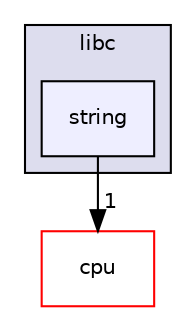 digraph "string" {
  compound=true
  node [ fontsize="10", fontname="Helvetica"];
  edge [ labelfontsize="10", labelfontname="Helvetica"];
  subgraph clusterdir_ee3448fa1dc3d93b4fb7d6fba5be0d5c {
    graph [ bgcolor="#ddddee", pencolor="black", label="libc" fontname="Helvetica", fontsize="10", URL="dir_ee3448fa1dc3d93b4fb7d6fba5be0d5c.html"]
  dir_5ef8085f6cbda2e126b1ab3974e0a348 [shape=box, label="string", style="filled", fillcolor="#eeeeff", pencolor="black", URL="dir_5ef8085f6cbda2e126b1ab3974e0a348.html"];
  }
  dir_2c61f424fd391396db977702a2beee9a [shape=box label="cpu" fillcolor="white" style="filled" color="red" URL="dir_2c61f424fd391396db977702a2beee9a.html"];
  dir_5ef8085f6cbda2e126b1ab3974e0a348->dir_2c61f424fd391396db977702a2beee9a [headlabel="1", labeldistance=1.5 headhref="dir_000015_000007.html"];
}

